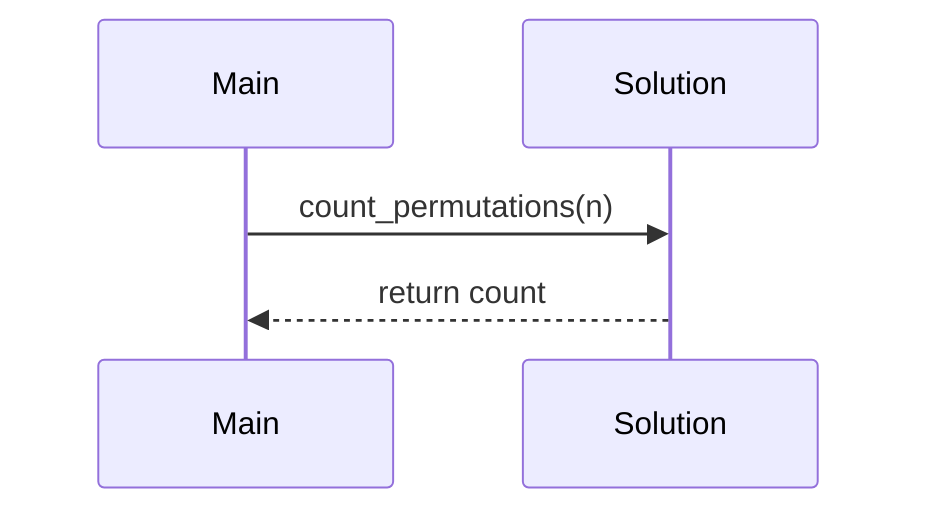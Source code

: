 sequenceDiagram
    participant Main
    participant Solution
    Main->>Solution: count_permutations(n)
    Solution-->>Main: return count